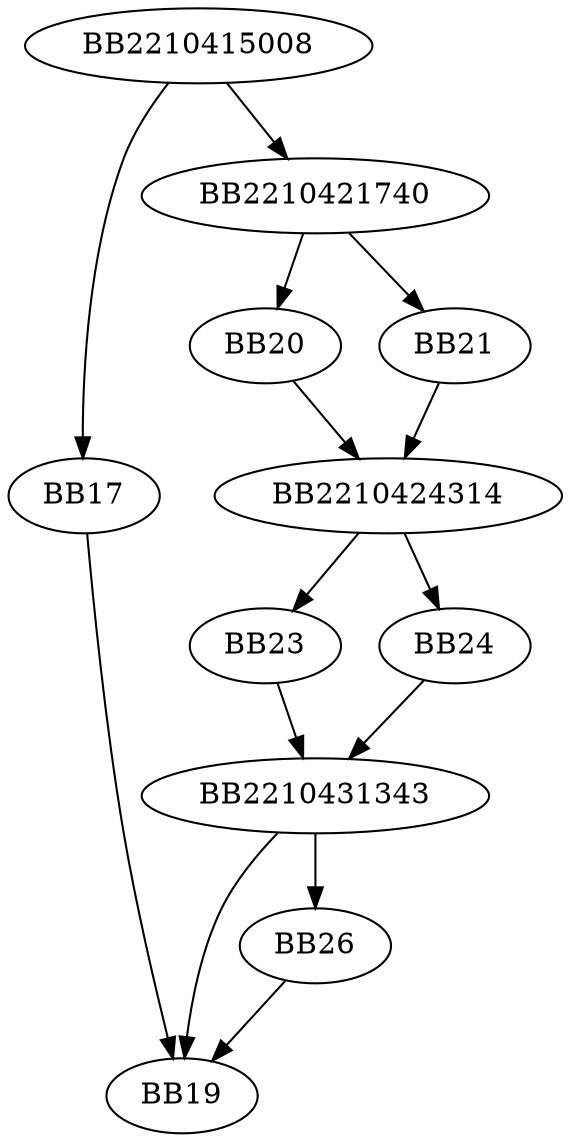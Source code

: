 digraph G{
	BB2210415008->BB17;
	BB2210415008->BB2210421740;
	BB17->BB19;
	BB2210421740->BB20;
	BB2210421740->BB21;
	BB21->BB2210424314;
	BB20->BB2210424314;
	BB2210424314->BB23;
	BB2210424314->BB24;
	BB24->BB2210431343;
	BB23->BB2210431343;
	BB2210431343->BB19;
	BB2210431343->BB26;
	BB26->BB19;
}
